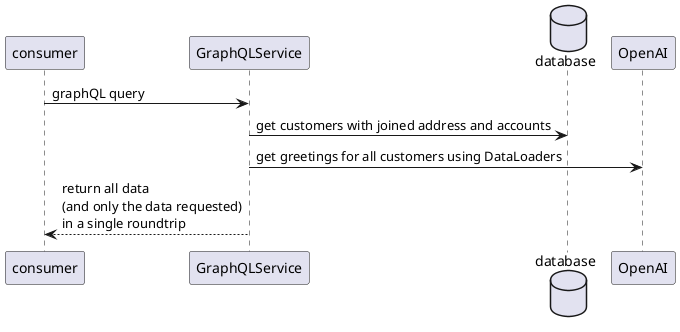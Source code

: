 @startuml
consumer -> GraphQLService : graphQL query


database database

GraphQLService -> database: get customers with joined address and accounts

GraphQLService -> OpenAI : get greetings for all customers using DataLoaders

GraphQLService --> consumer : return all data \n(and only the data requested)\nin a single roundtrip

@enduml
